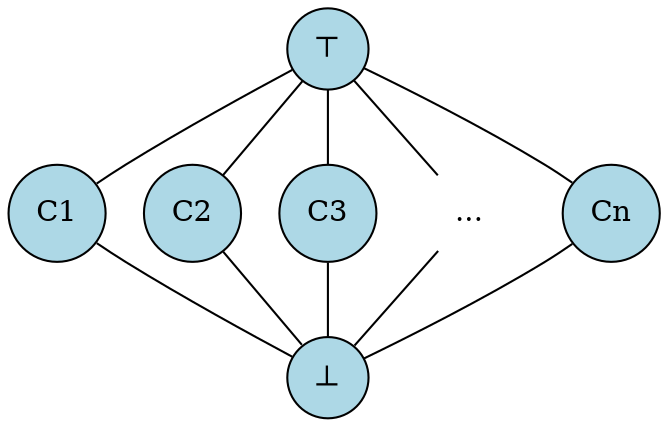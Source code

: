 digraph Lattice {
    // Define nodes
    node [shape=circle, style=filled, fillcolor=lightblue];
    Top [label="⊤"];
    Bottom [label="⊥"];
    A [label="C1"];
    C [label="C2"];
    D [label="C3"];
    E [label="..." shape=none style=none];
    F [label="Cn"];


    // Define edges
    Top -> A [arrowhead=none];
    Top -> C [arrowhead=none];
    Top -> D [arrowhead=none];
    Top -> E [arrowhead=none];
    Top -> F [arrowhead=none];
    A -> Bottom [arrowhead=none];
    C -> Bottom [arrowhead=none];
    D -> Bottom [arrowhead=none];
    E -> Bottom [arrowhead=none];
    F -> Bottom [arrowhead=none];

    // Additional customization
    {rank=same; A; C; D; E;}
    {rank=same; Bottom;}
}


